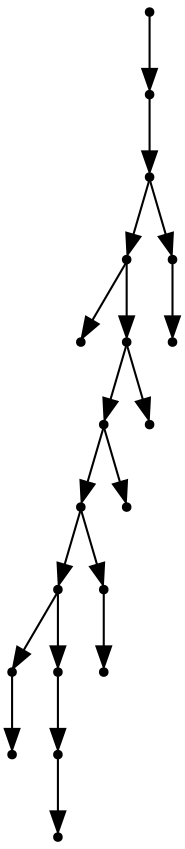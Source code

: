 digraph {
  19 [shape=point];
  18 [shape=point];
  17 [shape=point];
  14 [shape=point];
  0 [shape=point];
  13 [shape=point];
  11 [shape=point];
  9 [shape=point];
  6 [shape=point];
  2 [shape=point];
  1 [shape=point];
  5 [shape=point];
  4 [shape=point];
  3 [shape=point];
  8 [shape=point];
  7 [shape=point];
  10 [shape=point];
  12 [shape=point];
  16 [shape=point];
  15 [shape=point];
19 -> 18;
18 -> 17;
17 -> 14;
14 -> 0;
14 -> 13;
13 -> 11;
11 -> 9;
9 -> 6;
6 -> 2;
2 -> 1;
6 -> 5;
5 -> 4;
4 -> 3;
9 -> 8;
8 -> 7;
11 -> 10;
13 -> 12;
17 -> 16;
16 -> 15;
}
